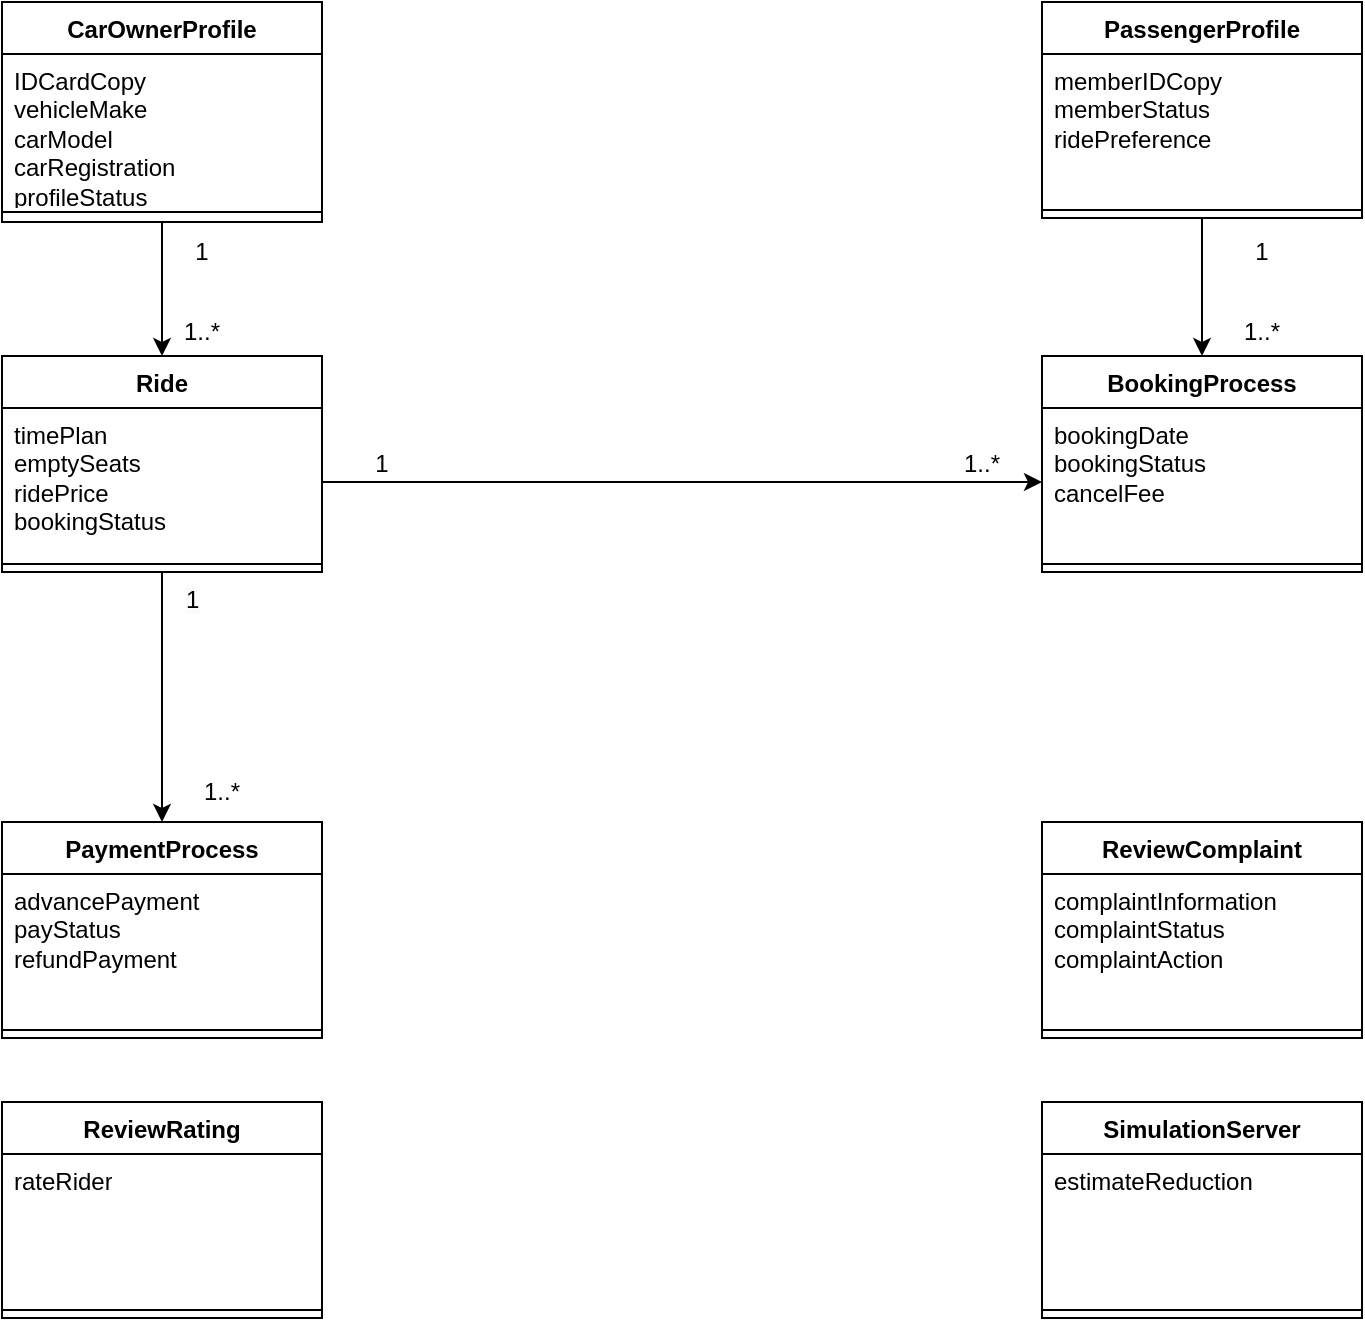 <mxfile version="24.7.14">
  <diagram name="Page-1" id="QEtZ0x9c_8Vz3te_OIIZ">
    <mxGraphModel dx="1123" dy="679" grid="1" gridSize="10" guides="1" tooltips="1" connect="1" arrows="1" fold="1" page="1" pageScale="1" pageWidth="827" pageHeight="1169" math="0" shadow="0">
      <root>
        <mxCell id="0" />
        <mxCell id="1" parent="0" />
        <mxCell id="FnVn-_BfPekHfP2kr3_9-29" style="edgeStyle=orthogonalEdgeStyle;rounded=0;orthogonalLoop=1;jettySize=auto;html=1;" edge="1" parent="1" source="FnVn-_BfPekHfP2kr3_9-1" target="FnVn-_BfPekHfP2kr3_9-10">
          <mxGeometry relative="1" as="geometry" />
        </mxCell>
        <mxCell id="FnVn-_BfPekHfP2kr3_9-1" value="CarOwnerProfile" style="swimlane;fontStyle=1;align=center;verticalAlign=top;childLayout=stackLayout;horizontal=1;startSize=26;horizontalStack=0;resizeParent=1;resizeParentMax=0;resizeLast=0;collapsible=1;marginBottom=0;whiteSpace=wrap;html=1;" vertex="1" parent="1">
          <mxGeometry x="30" y="20" width="160" height="110" as="geometry" />
        </mxCell>
        <mxCell id="FnVn-_BfPekHfP2kr3_9-2" value="&lt;div&gt;IDCardCopy&lt;/div&gt;&lt;div&gt;vehicleMake&lt;/div&gt;&lt;div&gt;carModel&lt;/div&gt;&lt;div&gt;carRegistration&lt;/div&gt;&lt;div&gt;profileStatus&lt;/div&gt;" style="text;strokeColor=none;fillColor=none;align=left;verticalAlign=top;spacingLeft=4;spacingRight=4;overflow=hidden;rotatable=0;points=[[0,0.5],[1,0.5]];portConstraint=eastwest;whiteSpace=wrap;html=1;" vertex="1" parent="FnVn-_BfPekHfP2kr3_9-1">
          <mxGeometry y="26" width="160" height="74" as="geometry" />
        </mxCell>
        <mxCell id="FnVn-_BfPekHfP2kr3_9-3" value="" style="line;strokeWidth=1;fillColor=none;align=left;verticalAlign=middle;spacingTop=-1;spacingLeft=3;spacingRight=3;rotatable=0;labelPosition=right;points=[];portConstraint=eastwest;strokeColor=inherit;" vertex="1" parent="FnVn-_BfPekHfP2kr3_9-1">
          <mxGeometry y="100" width="160" height="10" as="geometry" />
        </mxCell>
        <mxCell id="FnVn-_BfPekHfP2kr3_9-39" style="edgeStyle=orthogonalEdgeStyle;rounded=0;orthogonalLoop=1;jettySize=auto;html=1;" edge="1" parent="1" source="FnVn-_BfPekHfP2kr3_9-7" target="FnVn-_BfPekHfP2kr3_9-13">
          <mxGeometry relative="1" as="geometry" />
        </mxCell>
        <mxCell id="FnVn-_BfPekHfP2kr3_9-7" value="PassengerProfile" style="swimlane;fontStyle=1;align=center;verticalAlign=top;childLayout=stackLayout;horizontal=1;startSize=26;horizontalStack=0;resizeParent=1;resizeParentMax=0;resizeLast=0;collapsible=1;marginBottom=0;whiteSpace=wrap;html=1;" vertex="1" parent="1">
          <mxGeometry x="550" y="20" width="160" height="108" as="geometry" />
        </mxCell>
        <mxCell id="FnVn-_BfPekHfP2kr3_9-8" value="&lt;div&gt;memberIDCopy&lt;/div&gt;&lt;div&gt;memberStatus&lt;/div&gt;&lt;div&gt;ridePreference&lt;/div&gt;&lt;div&gt;&lt;br&gt;&lt;/div&gt;" style="text;strokeColor=none;fillColor=none;align=left;verticalAlign=top;spacingLeft=4;spacingRight=4;overflow=hidden;rotatable=0;points=[[0,0.5],[1,0.5]];portConstraint=eastwest;whiteSpace=wrap;html=1;" vertex="1" parent="FnVn-_BfPekHfP2kr3_9-7">
          <mxGeometry y="26" width="160" height="74" as="geometry" />
        </mxCell>
        <mxCell id="FnVn-_BfPekHfP2kr3_9-9" value="" style="line;strokeWidth=1;fillColor=none;align=left;verticalAlign=middle;spacingTop=-1;spacingLeft=3;spacingRight=3;rotatable=0;labelPosition=right;points=[];portConstraint=eastwest;strokeColor=inherit;" vertex="1" parent="FnVn-_BfPekHfP2kr3_9-7">
          <mxGeometry y="100" width="160" height="8" as="geometry" />
        </mxCell>
        <mxCell id="FnVn-_BfPekHfP2kr3_9-51" style="edgeStyle=orthogonalEdgeStyle;rounded=0;orthogonalLoop=1;jettySize=auto;html=1;entryX=0.5;entryY=0;entryDx=0;entryDy=0;" edge="1" parent="1" source="FnVn-_BfPekHfP2kr3_9-10" target="FnVn-_BfPekHfP2kr3_9-16">
          <mxGeometry relative="1" as="geometry" />
        </mxCell>
        <mxCell id="FnVn-_BfPekHfP2kr3_9-10" value="Ride" style="swimlane;fontStyle=1;align=center;verticalAlign=top;childLayout=stackLayout;horizontal=1;startSize=26;horizontalStack=0;resizeParent=1;resizeParentMax=0;resizeLast=0;collapsible=1;marginBottom=0;whiteSpace=wrap;html=1;" vertex="1" parent="1">
          <mxGeometry x="30" y="197" width="160" height="108" as="geometry" />
        </mxCell>
        <mxCell id="FnVn-_BfPekHfP2kr3_9-11" value="&lt;div&gt;timePlan&lt;/div&gt;&lt;div&gt;emptySeats&lt;/div&gt;&lt;div&gt;ridePrice&lt;/div&gt;&lt;div&gt;bookingStatus&lt;/div&gt;" style="text;strokeColor=none;fillColor=none;align=left;verticalAlign=top;spacingLeft=4;spacingRight=4;overflow=hidden;rotatable=0;points=[[0,0.5],[1,0.5]];portConstraint=eastwest;whiteSpace=wrap;html=1;" vertex="1" parent="FnVn-_BfPekHfP2kr3_9-10">
          <mxGeometry y="26" width="160" height="74" as="geometry" />
        </mxCell>
        <mxCell id="FnVn-_BfPekHfP2kr3_9-12" value="" style="line;strokeWidth=1;fillColor=none;align=left;verticalAlign=middle;spacingTop=-1;spacingLeft=3;spacingRight=3;rotatable=0;labelPosition=right;points=[];portConstraint=eastwest;strokeColor=inherit;" vertex="1" parent="FnVn-_BfPekHfP2kr3_9-10">
          <mxGeometry y="100" width="160" height="8" as="geometry" />
        </mxCell>
        <mxCell id="FnVn-_BfPekHfP2kr3_9-13" value="BookingProcess" style="swimlane;fontStyle=1;align=center;verticalAlign=top;childLayout=stackLayout;horizontal=1;startSize=26;horizontalStack=0;resizeParent=1;resizeParentMax=0;resizeLast=0;collapsible=1;marginBottom=0;whiteSpace=wrap;html=1;" vertex="1" parent="1">
          <mxGeometry x="550" y="197" width="160" height="108" as="geometry" />
        </mxCell>
        <mxCell id="FnVn-_BfPekHfP2kr3_9-14" value="&lt;div&gt;bookingDate&lt;/div&gt;&lt;div&gt;bookingStatus&lt;/div&gt;&lt;div&gt;cancelFee&lt;/div&gt;" style="text;strokeColor=none;fillColor=none;align=left;verticalAlign=top;spacingLeft=4;spacingRight=4;overflow=hidden;rotatable=0;points=[[0,0.5],[1,0.5]];portConstraint=eastwest;whiteSpace=wrap;html=1;" vertex="1" parent="FnVn-_BfPekHfP2kr3_9-13">
          <mxGeometry y="26" width="160" height="74" as="geometry" />
        </mxCell>
        <mxCell id="FnVn-_BfPekHfP2kr3_9-15" value="" style="line;strokeWidth=1;fillColor=none;align=left;verticalAlign=middle;spacingTop=-1;spacingLeft=3;spacingRight=3;rotatable=0;labelPosition=right;points=[];portConstraint=eastwest;strokeColor=inherit;" vertex="1" parent="FnVn-_BfPekHfP2kr3_9-13">
          <mxGeometry y="100" width="160" height="8" as="geometry" />
        </mxCell>
        <mxCell id="FnVn-_BfPekHfP2kr3_9-16" value="PaymentProcess" style="swimlane;fontStyle=1;align=center;verticalAlign=top;childLayout=stackLayout;horizontal=1;startSize=26;horizontalStack=0;resizeParent=1;resizeParentMax=0;resizeLast=0;collapsible=1;marginBottom=0;whiteSpace=wrap;html=1;" vertex="1" parent="1">
          <mxGeometry x="30" y="430" width="160" height="108" as="geometry" />
        </mxCell>
        <mxCell id="FnVn-_BfPekHfP2kr3_9-17" value="&lt;div&gt;&lt;span style=&quot;background-color: initial;&quot;&gt;advancePayment&lt;/span&gt;&lt;/div&gt;&lt;div&gt;payStatus&lt;/div&gt;&lt;div&gt;refundPayment&lt;/div&gt;" style="text;strokeColor=none;fillColor=none;align=left;verticalAlign=top;spacingLeft=4;spacingRight=4;overflow=hidden;rotatable=0;points=[[0,0.5],[1,0.5]];portConstraint=eastwest;whiteSpace=wrap;html=1;" vertex="1" parent="FnVn-_BfPekHfP2kr3_9-16">
          <mxGeometry y="26" width="160" height="74" as="geometry" />
        </mxCell>
        <mxCell id="FnVn-_BfPekHfP2kr3_9-18" value="" style="line;strokeWidth=1;fillColor=none;align=left;verticalAlign=middle;spacingTop=-1;spacingLeft=3;spacingRight=3;rotatable=0;labelPosition=right;points=[];portConstraint=eastwest;strokeColor=inherit;" vertex="1" parent="FnVn-_BfPekHfP2kr3_9-16">
          <mxGeometry y="100" width="160" height="8" as="geometry" />
        </mxCell>
        <mxCell id="FnVn-_BfPekHfP2kr3_9-19" value="ReviewComplaint" style="swimlane;fontStyle=1;align=center;verticalAlign=top;childLayout=stackLayout;horizontal=1;startSize=26;horizontalStack=0;resizeParent=1;resizeParentMax=0;resizeLast=0;collapsible=1;marginBottom=0;whiteSpace=wrap;html=1;" vertex="1" parent="1">
          <mxGeometry x="550" y="430" width="160" height="108" as="geometry" />
        </mxCell>
        <mxCell id="FnVn-_BfPekHfP2kr3_9-20" value="&lt;div&gt;&lt;span style=&quot;background-color: initial;&quot;&gt;complaintInformation&lt;/span&gt;&lt;/div&gt;&lt;div&gt;&lt;span style=&quot;background-color: initial;&quot;&gt;complaintStatus&lt;/span&gt;&lt;br&gt;&lt;/div&gt;&lt;div&gt;complaintAction&lt;br&gt;&lt;/div&gt;" style="text;strokeColor=none;fillColor=none;align=left;verticalAlign=top;spacingLeft=4;spacingRight=4;overflow=hidden;rotatable=0;points=[[0,0.5],[1,0.5]];portConstraint=eastwest;whiteSpace=wrap;html=1;" vertex="1" parent="FnVn-_BfPekHfP2kr3_9-19">
          <mxGeometry y="26" width="160" height="74" as="geometry" />
        </mxCell>
        <mxCell id="FnVn-_BfPekHfP2kr3_9-21" value="" style="line;strokeWidth=1;fillColor=none;align=left;verticalAlign=middle;spacingTop=-1;spacingLeft=3;spacingRight=3;rotatable=0;labelPosition=right;points=[];portConstraint=eastwest;strokeColor=inherit;" vertex="1" parent="FnVn-_BfPekHfP2kr3_9-19">
          <mxGeometry y="100" width="160" height="8" as="geometry" />
        </mxCell>
        <mxCell id="FnVn-_BfPekHfP2kr3_9-22" value="ReviewRating" style="swimlane;fontStyle=1;align=center;verticalAlign=top;childLayout=stackLayout;horizontal=1;startSize=26;horizontalStack=0;resizeParent=1;resizeParentMax=0;resizeLast=0;collapsible=1;marginBottom=0;whiteSpace=wrap;html=1;" vertex="1" parent="1">
          <mxGeometry x="30" y="570" width="160" height="108" as="geometry" />
        </mxCell>
        <mxCell id="FnVn-_BfPekHfP2kr3_9-23" value="&lt;div&gt;rateRider&lt;/div&gt;&lt;div&gt;&lt;br&gt;&lt;/div&gt;" style="text;strokeColor=none;fillColor=none;align=left;verticalAlign=top;spacingLeft=4;spacingRight=4;overflow=hidden;rotatable=0;points=[[0,0.5],[1,0.5]];portConstraint=eastwest;whiteSpace=wrap;html=1;" vertex="1" parent="FnVn-_BfPekHfP2kr3_9-22">
          <mxGeometry y="26" width="160" height="74" as="geometry" />
        </mxCell>
        <mxCell id="FnVn-_BfPekHfP2kr3_9-24" value="" style="line;strokeWidth=1;fillColor=none;align=left;verticalAlign=middle;spacingTop=-1;spacingLeft=3;spacingRight=3;rotatable=0;labelPosition=right;points=[];portConstraint=eastwest;strokeColor=inherit;" vertex="1" parent="FnVn-_BfPekHfP2kr3_9-22">
          <mxGeometry y="100" width="160" height="8" as="geometry" />
        </mxCell>
        <mxCell id="FnVn-_BfPekHfP2kr3_9-25" value="SimulationServer" style="swimlane;fontStyle=1;align=center;verticalAlign=top;childLayout=stackLayout;horizontal=1;startSize=26;horizontalStack=0;resizeParent=1;resizeParentMax=0;resizeLast=0;collapsible=1;marginBottom=0;whiteSpace=wrap;html=1;" vertex="1" parent="1">
          <mxGeometry x="550" y="570" width="160" height="108" as="geometry" />
        </mxCell>
        <mxCell id="FnVn-_BfPekHfP2kr3_9-26" value="&lt;div&gt;estimateReduction&lt;/div&gt;" style="text;strokeColor=none;fillColor=none;align=left;verticalAlign=top;spacingLeft=4;spacingRight=4;overflow=hidden;rotatable=0;points=[[0,0.5],[1,0.5]];portConstraint=eastwest;whiteSpace=wrap;html=1;" vertex="1" parent="FnVn-_BfPekHfP2kr3_9-25">
          <mxGeometry y="26" width="160" height="74" as="geometry" />
        </mxCell>
        <mxCell id="FnVn-_BfPekHfP2kr3_9-27" value="" style="line;strokeWidth=1;fillColor=none;align=left;verticalAlign=middle;spacingTop=-1;spacingLeft=3;spacingRight=3;rotatable=0;labelPosition=right;points=[];portConstraint=eastwest;strokeColor=inherit;" vertex="1" parent="FnVn-_BfPekHfP2kr3_9-25">
          <mxGeometry y="100" width="160" height="8" as="geometry" />
        </mxCell>
        <mxCell id="FnVn-_BfPekHfP2kr3_9-30" value="1..*" style="text;html=1;align=center;verticalAlign=middle;whiteSpace=wrap;rounded=0;" vertex="1" parent="1">
          <mxGeometry x="100" y="180" width="60" height="10" as="geometry" />
        </mxCell>
        <mxCell id="FnVn-_BfPekHfP2kr3_9-38" value="1" style="text;html=1;align=center;verticalAlign=middle;whiteSpace=wrap;rounded=0;" vertex="1" parent="1">
          <mxGeometry x="100" y="140" width="60" height="10" as="geometry" />
        </mxCell>
        <mxCell id="FnVn-_BfPekHfP2kr3_9-45" value="1" style="text;html=1;align=center;verticalAlign=middle;whiteSpace=wrap;rounded=0;" vertex="1" parent="1">
          <mxGeometry x="630" y="140" width="60" height="10" as="geometry" />
        </mxCell>
        <mxCell id="FnVn-_BfPekHfP2kr3_9-46" value="1..*" style="text;html=1;align=center;verticalAlign=middle;whiteSpace=wrap;rounded=0;" vertex="1" parent="1">
          <mxGeometry x="630" y="180" width="60" height="10" as="geometry" />
        </mxCell>
        <mxCell id="FnVn-_BfPekHfP2kr3_9-47" style="edgeStyle=orthogonalEdgeStyle;rounded=0;orthogonalLoop=1;jettySize=auto;html=1;entryX=0;entryY=0.5;entryDx=0;entryDy=0;" edge="1" parent="1" source="FnVn-_BfPekHfP2kr3_9-11" target="FnVn-_BfPekHfP2kr3_9-14">
          <mxGeometry relative="1" as="geometry" />
        </mxCell>
        <mxCell id="FnVn-_BfPekHfP2kr3_9-48" value="1" style="text;html=1;align=center;verticalAlign=middle;whiteSpace=wrap;rounded=0;" vertex="1" parent="1">
          <mxGeometry x="190" y="246" width="60" height="10" as="geometry" />
        </mxCell>
        <mxCell id="FnVn-_BfPekHfP2kr3_9-50" value="1..*" style="text;html=1;align=center;verticalAlign=middle;whiteSpace=wrap;rounded=0;" vertex="1" parent="1">
          <mxGeometry x="490" y="246" width="60" height="10" as="geometry" />
        </mxCell>
        <mxCell id="FnVn-_BfPekHfP2kr3_9-52" value="&lt;span style=&quot;color: rgb(0, 0, 0); font-family: Helvetica; font-size: 12px; font-style: normal; font-variant-ligatures: normal; font-variant-caps: normal; font-weight: 400; letter-spacing: normal; orphans: 2; text-align: center; text-indent: 0px; text-transform: none; widows: 2; word-spacing: 0px; -webkit-text-stroke-width: 0px; white-space: normal; background-color: rgb(251, 251, 251); text-decoration-thickness: initial; text-decoration-style: initial; text-decoration-color: initial; display: inline !important; float: none;&quot;&gt;1&lt;/span&gt;" style="text;whiteSpace=wrap;html=1;" vertex="1" parent="1">
          <mxGeometry x="120" y="305" width="40" height="40" as="geometry" />
        </mxCell>
        <mxCell id="FnVn-_BfPekHfP2kr3_9-53" value="1..*" style="text;html=1;align=center;verticalAlign=middle;whiteSpace=wrap;rounded=0;" vertex="1" parent="1">
          <mxGeometry x="110" y="410" width="60" height="10" as="geometry" />
        </mxCell>
      </root>
    </mxGraphModel>
  </diagram>
</mxfile>
